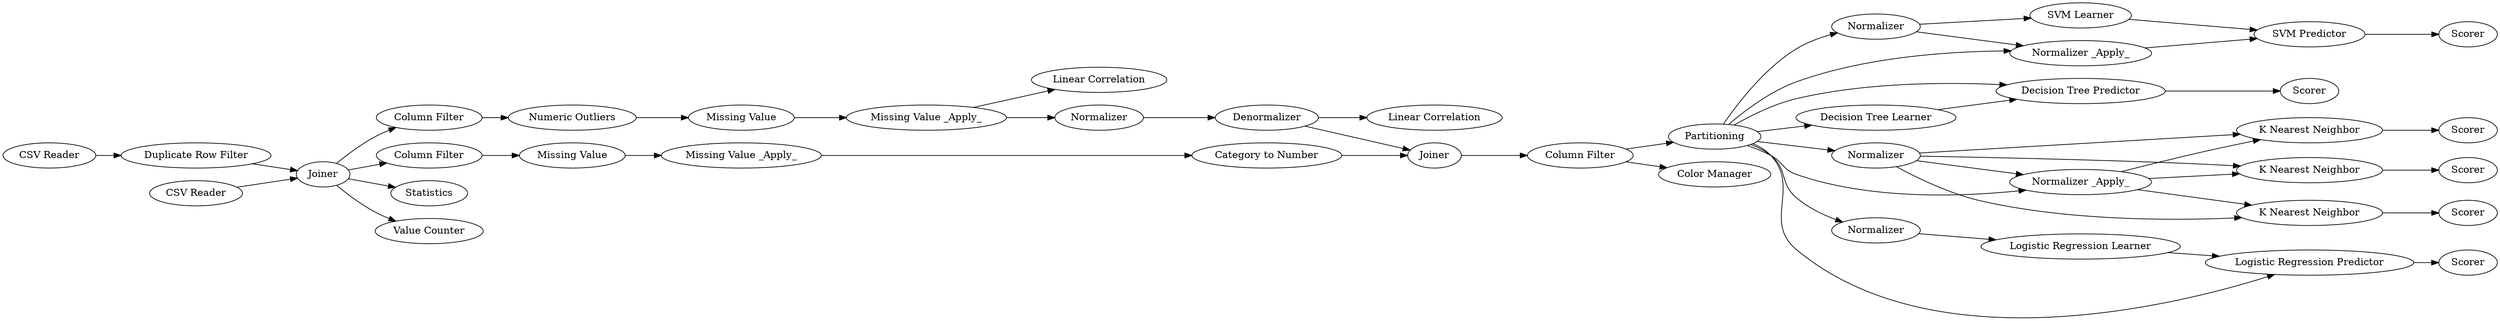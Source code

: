 digraph {
	1650 -> 1662
	1651 -> 1654
	1720 -> 1721
	5 -> 4
	1707 -> 1658
	1714 -> 1718
	4 -> 1650
	1708 -> 1710
	1664 -> 1665
	4 -> 1726
	1720 -> 1722
	1708 -> 1712
	1722 -> 1723
	1723 -> 1727
	1708 -> 1721
	1715 -> 1717
	1721 -> 1723
	1 -> 4
	1712 -> 1714
	1708 -> 1711
	1656 -> 1658
	4 -> 1651
	1709 -> 1710
	1706 -> 1707
	1713 -> 1714
	9 -> 1708
	1716 -> 1719
	1708 -> 1720
	1712 -> 1715
	1658 -> 9
	1712 -> 1713
	1712 -> 1716
	1708 -> 6
	1663 -> 1656
	6 -> 7
	1707 -> 1672
	3 -> 6
	1665 -> 1706
	1710 -> 8
	1711 -> 3
	1665 -> 1725
	1708 -> 1709
	1713 -> 1715
	1662 -> 1663
	1654 -> 1664
	1713 -> 1716
	9 -> 10
	2 -> 5
	4 -> 1724
	1708 -> 1713
	1663 [label="Missing Value _Apply_"]
	1717 [label=Scorer]
	7 [label=Scorer]
	1711 [label=Normalizer]
	9 [label="Column Filter"]
	1718 [label=Scorer]
	1712 [label=Normalizer]
	1710 [label="Decision Tree Predictor"]
	1672 [label="Linear Correlation"]
	8 [label=Scorer]
	3 [label="Logistic Regression Learner"]
	1709 [label="Decision Tree Learner"]
	1651 [label="Column Filter"]
	1708 [label=Partitioning]
	1723 [label="SVM Predictor"]
	1720 [label=Normalizer]
	1715 [label="K Nearest Neighbor"]
	1662 [label="Missing Value"]
	6 [label="Logistic Regression Predictor"]
	1725 [label="Linear Correlation"]
	1664 [label="Missing Value"]
	1714 [label="K Nearest Neighbor"]
	10 [label="Color Manager"]
	1654 [label="Numeric Outliers"]
	1665 [label="Missing Value _Apply_"]
	1 [label="CSV Reader"]
	1726 [label=Statistics]
	4 [label=Joiner]
	1722 [label="SVM Learner"]
	1721 [label="Normalizer _Apply_"]
	1716 [label="K Nearest Neighbor"]
	1724 [label="Value Counter"]
	5 [label="Duplicate Row Filter"]
	1719 [label=Scorer]
	1713 [label="Normalizer _Apply_"]
	1727 [label=Scorer]
	1650 [label="Column Filter"]
	1658 [label=Joiner]
	1707 [label=Denormalizer]
	1656 [label="Category to Number"]
	1706 [label=Normalizer]
	2 [label="CSV Reader"]
	rankdir=LR
}
